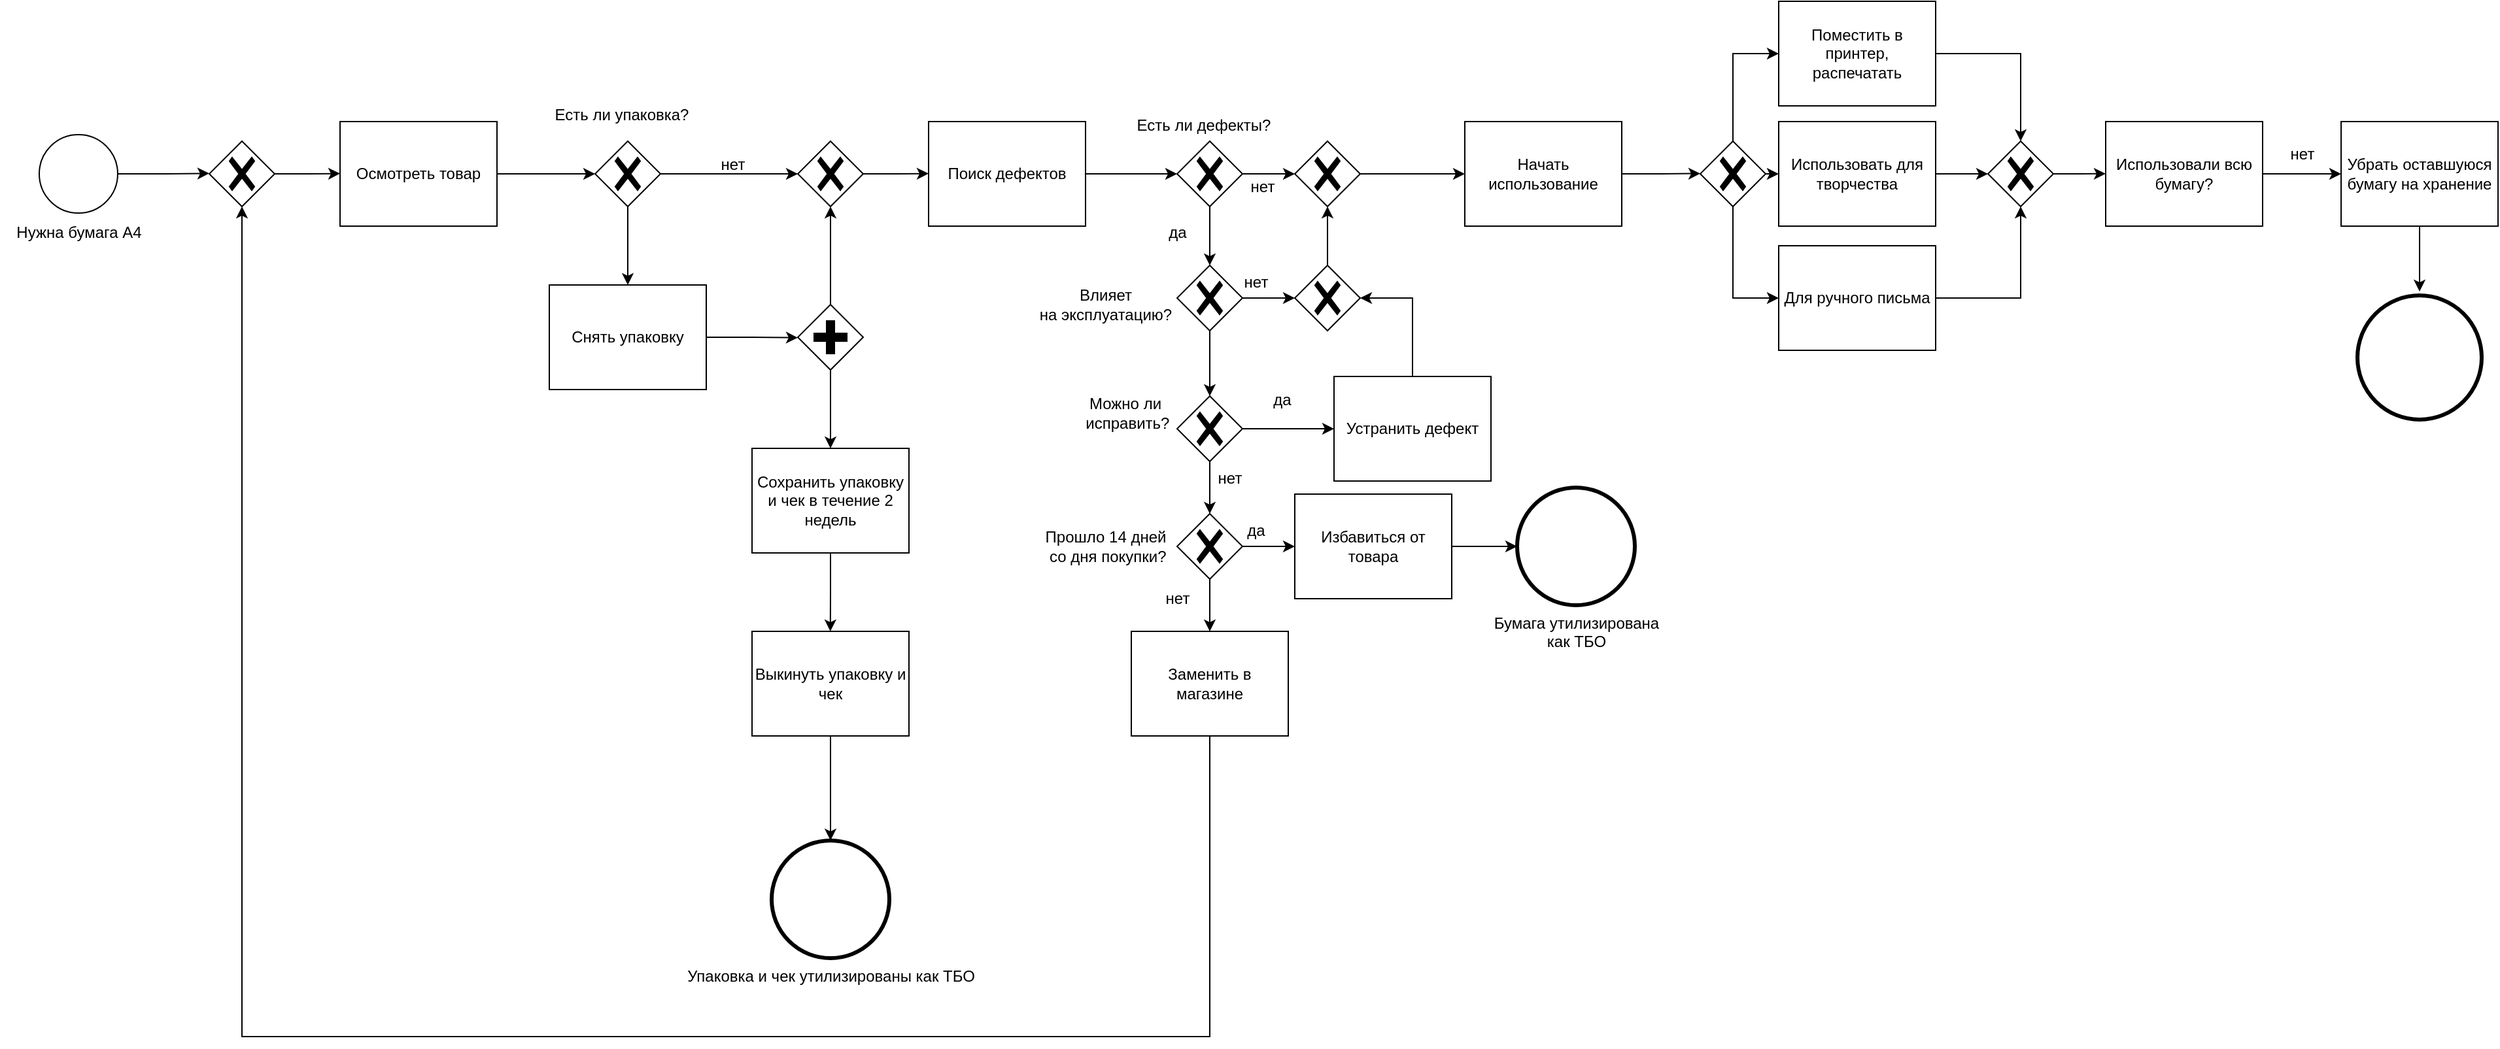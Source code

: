 <mxfile version="26.2.12">
  <diagram name="Страница — 1" id="5N9X3Y17L_XoEcSVhi0d">
    <mxGraphModel dx="1952" dy="878" grid="1" gridSize="10" guides="1" tooltips="1" connect="1" arrows="1" fold="1" page="1" pageScale="1" pageWidth="827" pageHeight="1169" math="0" shadow="0">
      <root>
        <mxCell id="0" />
        <mxCell id="1" parent="0" />
        <mxCell id="ITbkGFI6erBc72IIZBpy-7" style="edgeStyle=orthogonalEdgeStyle;rounded=0;orthogonalLoop=1;jettySize=auto;html=1;exitX=1;exitY=0.5;exitDx=0;exitDy=0;" edge="1" parent="1" source="wK_ba-2Pib_sXPPsbPto-1">
          <mxGeometry relative="1" as="geometry">
            <mxPoint x="180" y="269.667" as="targetPoint" />
          </mxGeometry>
        </mxCell>
        <mxCell id="wK_ba-2Pib_sXPPsbPto-1" value="" style="ellipse;whiteSpace=wrap;html=1;aspect=fixed;" parent="1" vertex="1">
          <mxGeometry x="50" y="240" width="60" height="60" as="geometry" />
        </mxCell>
        <mxCell id="wK_ba-2Pib_sXPPsbPto-3" value="&lt;div&gt;Нужна бумага А4&lt;/div&gt;" style="text;html=1;align=center;verticalAlign=middle;resizable=0;points=[];autosize=1;strokeColor=none;fillColor=none;rounded=0;" parent="1" vertex="1">
          <mxGeometry x="20" y="300" width="120" height="30" as="geometry" />
        </mxCell>
        <mxCell id="ITbkGFI6erBc72IIZBpy-9" style="edgeStyle=orthogonalEdgeStyle;rounded=0;orthogonalLoop=1;jettySize=auto;html=1;exitX=1;exitY=0.5;exitDx=0;exitDy=0;exitPerimeter=0;" edge="1" parent="1" source="ITbkGFI6erBc72IIZBpy-8">
          <mxGeometry relative="1" as="geometry">
            <mxPoint x="280.0" y="269.778" as="targetPoint" />
          </mxGeometry>
        </mxCell>
        <mxCell id="ITbkGFI6erBc72IIZBpy-8" value="" style="points=[[0.25,0.25,0],[0.5,0,0],[0.75,0.25,0],[1,0.5,0],[0.75,0.75,0],[0.5,1,0],[0.25,0.75,0],[0,0.5,0]];shape=mxgraph.bpmn.gateway2;html=1;verticalLabelPosition=bottom;labelBackgroundColor=#ffffff;verticalAlign=top;align=center;perimeter=rhombusPerimeter;outlineConnect=0;outline=none;symbol=none;gwType=exclusive;" vertex="1" parent="1">
          <mxGeometry x="180" y="245" width="50" height="50" as="geometry" />
        </mxCell>
        <mxCell id="ITbkGFI6erBc72IIZBpy-10" value="Осмотреть товар" style="points=[[0.25,0,0],[0.5,0,0],[0.75,0,0],[1,0.25,0],[1,0.5,0],[1,0.75,0],[0.75,1,0],[0.5,1,0],[0.25,1,0],[0,0.75,0],[0,0.5,0],[0,0.25,0]];shape=mxgraph.bpmn.task2;whiteSpace=wrap;rectStyle=rounded;size=10;html=1;container=1;expand=0;collapsible=0;taskMarker=abstract;" vertex="1" parent="1">
          <mxGeometry x="280" y="230" width="120" height="80" as="geometry" />
        </mxCell>
        <mxCell id="ITbkGFI6erBc72IIZBpy-12" value="" style="points=[[0.25,0.25,0],[0.5,0,0],[0.75,0.25,0],[1,0.5,0],[0.75,0.75,0],[0.5,1,0],[0.25,0.75,0],[0,0.5,0]];shape=mxgraph.bpmn.gateway2;html=1;verticalLabelPosition=bottom;labelBackgroundColor=#ffffff;verticalAlign=top;align=center;perimeter=rhombusPerimeter;outlineConnect=0;outline=none;symbol=none;gwType=exclusive;" vertex="1" parent="1">
          <mxGeometry x="475" y="245" width="50" height="50" as="geometry" />
        </mxCell>
        <mxCell id="ITbkGFI6erBc72IIZBpy-16" style="edgeStyle=orthogonalEdgeStyle;rounded=0;orthogonalLoop=1;jettySize=auto;html=1;exitX=1;exitY=0.5;exitDx=0;exitDy=0;exitPerimeter=0;" edge="1" parent="1" source="ITbkGFI6erBc72IIZBpy-15">
          <mxGeometry relative="1" as="geometry">
            <mxPoint x="630" y="395.333" as="targetPoint" />
          </mxGeometry>
        </mxCell>
        <mxCell id="ITbkGFI6erBc72IIZBpy-15" value="Снять упаковку" style="points=[[0.25,0,0],[0.5,0,0],[0.75,0,0],[1,0.25,0],[1,0.5,0],[1,0.75,0],[0.75,1,0],[0.5,1,0],[0.25,1,0],[0,0.75,0],[0,0.5,0],[0,0.25,0]];shape=mxgraph.bpmn.task2;whiteSpace=wrap;rectStyle=rounded;size=10;html=1;container=1;expand=0;collapsible=0;taskMarker=abstract;" vertex="1" parent="1">
          <mxGeometry x="440" y="355" width="120" height="80" as="geometry" />
        </mxCell>
        <mxCell id="ITbkGFI6erBc72IIZBpy-18" style="edgeStyle=orthogonalEdgeStyle;rounded=0;orthogonalLoop=1;jettySize=auto;html=1;" edge="1" parent="1" source="ITbkGFI6erBc72IIZBpy-17">
          <mxGeometry relative="1" as="geometry">
            <mxPoint x="655" y="480" as="targetPoint" />
          </mxGeometry>
        </mxCell>
        <mxCell id="ITbkGFI6erBc72IIZBpy-30" style="edgeStyle=orthogonalEdgeStyle;rounded=0;orthogonalLoop=1;jettySize=auto;html=1;" edge="1" parent="1" source="ITbkGFI6erBc72IIZBpy-17" target="ITbkGFI6erBc72IIZBpy-28">
          <mxGeometry relative="1" as="geometry" />
        </mxCell>
        <mxCell id="ITbkGFI6erBc72IIZBpy-17" value="" style="points=[[0.25,0.25,0],[0.5,0,0],[0.75,0.25,0],[1,0.5,0],[0.75,0.75,0],[0.5,1,0],[0.25,0.75,0],[0,0.5,0]];shape=mxgraph.bpmn.gateway2;html=1;verticalLabelPosition=bottom;labelBackgroundColor=#ffffff;verticalAlign=top;align=center;perimeter=rhombusPerimeter;outlineConnect=0;outline=none;symbol=none;gwType=parallel;" vertex="1" parent="1">
          <mxGeometry x="630" y="370" width="50" height="50" as="geometry" />
        </mxCell>
        <mxCell id="ITbkGFI6erBc72IIZBpy-20" style="edgeStyle=orthogonalEdgeStyle;rounded=0;orthogonalLoop=1;jettySize=auto;html=1;exitX=0.5;exitY=1;exitDx=0;exitDy=0;exitPerimeter=0;" edge="1" parent="1" source="ITbkGFI6erBc72IIZBpy-19">
          <mxGeometry relative="1" as="geometry">
            <mxPoint x="654.889" y="620" as="targetPoint" />
          </mxGeometry>
        </mxCell>
        <mxCell id="ITbkGFI6erBc72IIZBpy-19" value="Сохранить упаковку и чек в течение 2 недель" style="points=[[0.25,0,0],[0.5,0,0],[0.75,0,0],[1,0.25,0],[1,0.5,0],[1,0.75,0],[0.75,1,0],[0.5,1,0],[0.25,1,0],[0,0.75,0],[0,0.5,0],[0,0.25,0]];shape=mxgraph.bpmn.task2;whiteSpace=wrap;rectStyle=rounded;size=10;html=1;container=1;expand=0;collapsible=0;taskMarker=abstract;" vertex="1" parent="1">
          <mxGeometry x="595" y="480" width="120" height="80" as="geometry" />
        </mxCell>
        <mxCell id="ITbkGFI6erBc72IIZBpy-22" style="edgeStyle=orthogonalEdgeStyle;rounded=0;orthogonalLoop=1;jettySize=auto;html=1;" edge="1" parent="1" source="ITbkGFI6erBc72IIZBpy-21">
          <mxGeometry relative="1" as="geometry">
            <mxPoint x="655" y="780" as="targetPoint" />
          </mxGeometry>
        </mxCell>
        <mxCell id="ITbkGFI6erBc72IIZBpy-21" value="Выкинуть упаковку и чек" style="points=[[0.25,0,0],[0.5,0,0],[0.75,0,0],[1,0.25,0],[1,0.5,0],[1,0.75,0],[0.75,1,0],[0.5,1,0],[0.25,1,0],[0,0.75,0],[0,0.5,0],[0,0.25,0]];shape=mxgraph.bpmn.task2;whiteSpace=wrap;rectStyle=rounded;size=10;html=1;container=1;expand=0;collapsible=0;taskMarker=abstract;" vertex="1" parent="1">
          <mxGeometry x="595" y="620" width="120" height="80" as="geometry" />
        </mxCell>
        <mxCell id="ITbkGFI6erBc72IIZBpy-24" value="Упаковка и чек утилизированы как ТБО&lt;div&gt;&lt;br&gt;&lt;/div&gt;" style="points=[[0.145,0.145,0],[0.5,0,0],[0.855,0.145,0],[1,0.5,0],[0.855,0.855,0],[0.5,1,0],[0.145,0.855,0],[0,0.5,0]];shape=mxgraph.bpmn.event;html=1;verticalLabelPosition=bottom;labelBackgroundColor=#ffffff;verticalAlign=top;align=center;perimeter=ellipsePerimeter;outlineConnect=0;aspect=fixed;outline=end;symbol=terminate2;" vertex="1" parent="1">
          <mxGeometry x="610" y="780" width="90" height="90" as="geometry" />
        </mxCell>
        <mxCell id="ITbkGFI6erBc72IIZBpy-25" style="edgeStyle=orthogonalEdgeStyle;rounded=0;orthogonalLoop=1;jettySize=auto;html=1;entryX=0.5;entryY=0;entryDx=0;entryDy=0;entryPerimeter=0;" edge="1" parent="1" source="ITbkGFI6erBc72IIZBpy-12" target="ITbkGFI6erBc72IIZBpy-15">
          <mxGeometry relative="1" as="geometry" />
        </mxCell>
        <mxCell id="ITbkGFI6erBc72IIZBpy-26" style="edgeStyle=orthogonalEdgeStyle;rounded=0;orthogonalLoop=1;jettySize=auto;html=1;exitX=1;exitY=0.5;exitDx=0;exitDy=0;exitPerimeter=0;entryX=0;entryY=0.5;entryDx=0;entryDy=0;entryPerimeter=0;" edge="1" parent="1" source="ITbkGFI6erBc72IIZBpy-10" target="ITbkGFI6erBc72IIZBpy-12">
          <mxGeometry relative="1" as="geometry" />
        </mxCell>
        <mxCell id="ITbkGFI6erBc72IIZBpy-27" value="Есть ли упаковка?" style="text;html=1;align=center;verticalAlign=middle;resizable=0;points=[];autosize=1;strokeColor=none;fillColor=none;" vertex="1" parent="1">
          <mxGeometry x="430" y="210" width="130" height="30" as="geometry" />
        </mxCell>
        <mxCell id="ITbkGFI6erBc72IIZBpy-32" style="edgeStyle=orthogonalEdgeStyle;rounded=0;orthogonalLoop=1;jettySize=auto;html=1;exitX=1;exitY=0.5;exitDx=0;exitDy=0;exitPerimeter=0;" edge="1" parent="1" source="ITbkGFI6erBc72IIZBpy-28">
          <mxGeometry relative="1" as="geometry">
            <mxPoint x="730" y="269.75" as="targetPoint" />
          </mxGeometry>
        </mxCell>
        <mxCell id="ITbkGFI6erBc72IIZBpy-28" value="" style="points=[[0.25,0.25,0],[0.5,0,0],[0.75,0.25,0],[1,0.5,0],[0.75,0.75,0],[0.5,1,0],[0.25,0.75,0],[0,0.5,0]];shape=mxgraph.bpmn.gateway2;html=1;verticalLabelPosition=bottom;labelBackgroundColor=#ffffff;verticalAlign=top;align=center;perimeter=rhombusPerimeter;outlineConnect=0;outline=none;symbol=none;gwType=exclusive;" vertex="1" parent="1">
          <mxGeometry x="630" y="245" width="50" height="50" as="geometry" />
        </mxCell>
        <mxCell id="ITbkGFI6erBc72IIZBpy-29" style="edgeStyle=orthogonalEdgeStyle;rounded=0;orthogonalLoop=1;jettySize=auto;html=1;exitX=1;exitY=0.5;exitDx=0;exitDy=0;exitPerimeter=0;entryX=0;entryY=0.5;entryDx=0;entryDy=0;entryPerimeter=0;" edge="1" parent="1" source="ITbkGFI6erBc72IIZBpy-12" target="ITbkGFI6erBc72IIZBpy-28">
          <mxGeometry relative="1" as="geometry" />
        </mxCell>
        <mxCell id="ITbkGFI6erBc72IIZBpy-31" value="нет" style="text;html=1;align=center;verticalAlign=middle;resizable=0;points=[];autosize=1;strokeColor=none;fillColor=none;" vertex="1" parent="1">
          <mxGeometry x="560" y="248" width="40" height="30" as="geometry" />
        </mxCell>
        <mxCell id="ITbkGFI6erBc72IIZBpy-33" value="Поиск дефектов" style="points=[[0.25,0,0],[0.5,0,0],[0.75,0,0],[1,0.25,0],[1,0.5,0],[1,0.75,0],[0.75,1,0],[0.5,1,0],[0.25,1,0],[0,0.75,0],[0,0.5,0],[0,0.25,0]];shape=mxgraph.bpmn.task2;whiteSpace=wrap;rectStyle=rounded;size=10;html=1;container=1;expand=0;collapsible=0;taskMarker=abstract;" vertex="1" parent="1">
          <mxGeometry x="730" y="230" width="120" height="80" as="geometry" />
        </mxCell>
        <mxCell id="ITbkGFI6erBc72IIZBpy-37" style="edgeStyle=orthogonalEdgeStyle;rounded=0;orthogonalLoop=1;jettySize=auto;html=1;" edge="1" parent="1" source="ITbkGFI6erBc72IIZBpy-34">
          <mxGeometry relative="1" as="geometry">
            <mxPoint x="945" y="340" as="targetPoint" />
          </mxGeometry>
        </mxCell>
        <mxCell id="ITbkGFI6erBc72IIZBpy-38" style="edgeStyle=orthogonalEdgeStyle;rounded=0;orthogonalLoop=1;jettySize=auto;html=1;" edge="1" parent="1" source="ITbkGFI6erBc72IIZBpy-34">
          <mxGeometry relative="1" as="geometry">
            <mxPoint x="1010" y="270" as="targetPoint" />
          </mxGeometry>
        </mxCell>
        <mxCell id="ITbkGFI6erBc72IIZBpy-34" value="" style="points=[[0.25,0.25,0],[0.5,0,0],[0.75,0.25,0],[1,0.5,0],[0.75,0.75,0],[0.5,1,0],[0.25,0.75,0],[0,0.5,0]];shape=mxgraph.bpmn.gateway2;html=1;verticalLabelPosition=bottom;labelBackgroundColor=#ffffff;verticalAlign=top;align=center;perimeter=rhombusPerimeter;outlineConnect=0;outline=none;symbol=none;gwType=exclusive;" vertex="1" parent="1">
          <mxGeometry x="920" y="245" width="50" height="50" as="geometry" />
        </mxCell>
        <mxCell id="ITbkGFI6erBc72IIZBpy-35" style="edgeStyle=orthogonalEdgeStyle;rounded=0;orthogonalLoop=1;jettySize=auto;html=1;exitX=1;exitY=0.5;exitDx=0;exitDy=0;exitPerimeter=0;entryX=0;entryY=0.5;entryDx=0;entryDy=0;entryPerimeter=0;" edge="1" parent="1" source="ITbkGFI6erBc72IIZBpy-33" target="ITbkGFI6erBc72IIZBpy-34">
          <mxGeometry relative="1" as="geometry" />
        </mxCell>
        <mxCell id="ITbkGFI6erBc72IIZBpy-36" value="Есть ли дефекты?" style="text;html=1;align=center;verticalAlign=middle;resizable=0;points=[];autosize=1;strokeColor=none;fillColor=none;" vertex="1" parent="1">
          <mxGeometry x="875" y="218" width="130" height="30" as="geometry" />
        </mxCell>
        <mxCell id="ITbkGFI6erBc72IIZBpy-72" style="edgeStyle=orthogonalEdgeStyle;rounded=0;orthogonalLoop=1;jettySize=auto;html=1;exitX=1;exitY=0.5;exitDx=0;exitDy=0;exitPerimeter=0;" edge="1" parent="1" source="ITbkGFI6erBc72IIZBpy-39">
          <mxGeometry relative="1" as="geometry">
            <mxPoint x="1140" y="270" as="targetPoint" />
          </mxGeometry>
        </mxCell>
        <mxCell id="ITbkGFI6erBc72IIZBpy-39" value="" style="points=[[0.25,0.25,0],[0.5,0,0],[0.75,0.25,0],[1,0.5,0],[0.75,0.75,0],[0.5,1,0],[0.25,0.75,0],[0,0.5,0]];shape=mxgraph.bpmn.gateway2;html=1;verticalLabelPosition=bottom;labelBackgroundColor=#ffffff;verticalAlign=top;align=center;perimeter=rhombusPerimeter;outlineConnect=0;outline=none;symbol=none;gwType=exclusive;" vertex="1" parent="1">
          <mxGeometry x="1010" y="245" width="50" height="50" as="geometry" />
        </mxCell>
        <mxCell id="ITbkGFI6erBc72IIZBpy-43" style="edgeStyle=orthogonalEdgeStyle;rounded=0;orthogonalLoop=1;jettySize=auto;html=1;exitX=1;exitY=0.5;exitDx=0;exitDy=0;exitPerimeter=0;" edge="1" parent="1" source="ITbkGFI6erBc72IIZBpy-40" target="ITbkGFI6erBc72IIZBpy-41">
          <mxGeometry relative="1" as="geometry" />
        </mxCell>
        <mxCell id="ITbkGFI6erBc72IIZBpy-44" style="edgeStyle=orthogonalEdgeStyle;rounded=0;orthogonalLoop=1;jettySize=auto;html=1;exitX=0.5;exitY=1;exitDx=0;exitDy=0;exitPerimeter=0;" edge="1" parent="1" source="ITbkGFI6erBc72IIZBpy-40">
          <mxGeometry relative="1" as="geometry">
            <mxPoint x="945" y="440" as="targetPoint" />
          </mxGeometry>
        </mxCell>
        <mxCell id="ITbkGFI6erBc72IIZBpy-40" value="" style="points=[[0.25,0.25,0],[0.5,0,0],[0.75,0.25,0],[1,0.5,0],[0.75,0.75,0],[0.5,1,0],[0.25,0.75,0],[0,0.5,0]];shape=mxgraph.bpmn.gateway2;html=1;verticalLabelPosition=bottom;labelBackgroundColor=#ffffff;verticalAlign=top;align=center;perimeter=rhombusPerimeter;outlineConnect=0;outline=none;symbol=none;gwType=exclusive;" vertex="1" parent="1">
          <mxGeometry x="920" y="340" width="50" height="50" as="geometry" />
        </mxCell>
        <mxCell id="ITbkGFI6erBc72IIZBpy-41" value="" style="points=[[0.25,0.25,0],[0.5,0,0],[0.75,0.25,0],[1,0.5,0],[0.75,0.75,0],[0.5,1,0],[0.25,0.75,0],[0,0.5,0]];shape=mxgraph.bpmn.gateway2;html=1;verticalLabelPosition=bottom;labelBackgroundColor=#ffffff;verticalAlign=top;align=center;perimeter=rhombusPerimeter;outlineConnect=0;outline=none;symbol=none;gwType=exclusive;" vertex="1" parent="1">
          <mxGeometry x="1010" y="340" width="50" height="50" as="geometry" />
        </mxCell>
        <mxCell id="ITbkGFI6erBc72IIZBpy-58" style="edgeStyle=orthogonalEdgeStyle;rounded=0;orthogonalLoop=1;jettySize=auto;html=1;exitX=0.5;exitY=1;exitDx=0;exitDy=0;exitPerimeter=0;" edge="1" parent="1" source="ITbkGFI6erBc72IIZBpy-45">
          <mxGeometry relative="1" as="geometry">
            <mxPoint x="945" y="530" as="targetPoint" />
          </mxGeometry>
        </mxCell>
        <mxCell id="ITbkGFI6erBc72IIZBpy-45" value="" style="points=[[0.25,0.25,0],[0.5,0,0],[0.75,0.25,0],[1,0.5,0],[0.75,0.75,0],[0.5,1,0],[0.25,0.75,0],[0,0.5,0]];shape=mxgraph.bpmn.gateway2;html=1;verticalLabelPosition=bottom;labelBackgroundColor=#ffffff;verticalAlign=top;align=center;perimeter=rhombusPerimeter;outlineConnect=0;outline=none;symbol=none;gwType=exclusive;" vertex="1" parent="1">
          <mxGeometry x="920" y="440" width="50" height="50" as="geometry" />
        </mxCell>
        <mxCell id="ITbkGFI6erBc72IIZBpy-47" value="Устранить дефект" style="points=[[0.25,0,0],[0.5,0,0],[0.75,0,0],[1,0.25,0],[1,0.5,0],[1,0.75,0],[0.75,1,0],[0.5,1,0],[0.25,1,0],[0,0.75,0],[0,0.5,0],[0,0.25,0]];shape=mxgraph.bpmn.task2;whiteSpace=wrap;rectStyle=rounded;size=10;html=1;container=1;expand=0;collapsible=0;taskMarker=abstract;" vertex="1" parent="1">
          <mxGeometry x="1040" y="425" width="120" height="80" as="geometry" />
        </mxCell>
        <mxCell id="ITbkGFI6erBc72IIZBpy-48" style="edgeStyle=orthogonalEdgeStyle;rounded=0;orthogonalLoop=1;jettySize=auto;html=1;exitX=1;exitY=0.5;exitDx=0;exitDy=0;exitPerimeter=0;entryX=0;entryY=0.5;entryDx=0;entryDy=0;entryPerimeter=0;" edge="1" parent="1" source="ITbkGFI6erBc72IIZBpy-45" target="ITbkGFI6erBc72IIZBpy-47">
          <mxGeometry relative="1" as="geometry" />
        </mxCell>
        <mxCell id="ITbkGFI6erBc72IIZBpy-49" style="edgeStyle=orthogonalEdgeStyle;rounded=0;orthogonalLoop=1;jettySize=auto;html=1;entryX=1;entryY=0.5;entryDx=0;entryDy=0;entryPerimeter=0;" edge="1" parent="1" source="ITbkGFI6erBc72IIZBpy-47" target="ITbkGFI6erBc72IIZBpy-41">
          <mxGeometry relative="1" as="geometry" />
        </mxCell>
        <mxCell id="ITbkGFI6erBc72IIZBpy-50" value="да" style="text;html=1;align=center;verticalAlign=middle;resizable=0;points=[];autosize=1;strokeColor=none;fillColor=none;" vertex="1" parent="1">
          <mxGeometry x="980" y="428" width="40" height="30" as="geometry" />
        </mxCell>
        <mxCell id="ITbkGFI6erBc72IIZBpy-51" value="Можно ли&lt;br&gt;&amp;nbsp;исправить?" style="text;html=1;align=center;verticalAlign=middle;resizable=0;points=[];autosize=1;strokeColor=none;fillColor=none;" vertex="1" parent="1">
          <mxGeometry x="835" y="433" width="90" height="40" as="geometry" />
        </mxCell>
        <mxCell id="ITbkGFI6erBc72IIZBpy-52" value="Влияет &lt;br&gt;на эксплуатацию?" style="text;html=1;align=center;verticalAlign=middle;resizable=0;points=[];autosize=1;strokeColor=none;fillColor=none;" vertex="1" parent="1">
          <mxGeometry x="805" y="350" width="120" height="40" as="geometry" />
        </mxCell>
        <mxCell id="ITbkGFI6erBc72IIZBpy-53" value="да" style="text;html=1;align=center;verticalAlign=middle;resizable=0;points=[];autosize=1;strokeColor=none;fillColor=none;" vertex="1" parent="1">
          <mxGeometry x="900" y="300" width="40" height="30" as="geometry" />
        </mxCell>
        <mxCell id="ITbkGFI6erBc72IIZBpy-55" value="нет" style="text;html=1;align=center;verticalAlign=middle;resizable=0;points=[];autosize=1;strokeColor=none;fillColor=none;" vertex="1" parent="1">
          <mxGeometry x="965" y="265" width="40" height="30" as="geometry" />
        </mxCell>
        <mxCell id="ITbkGFI6erBc72IIZBpy-56" value="нет" style="text;html=1;align=center;verticalAlign=middle;resizable=0;points=[];autosize=1;strokeColor=none;fillColor=none;" vertex="1" parent="1">
          <mxGeometry x="960" y="338" width="40" height="30" as="geometry" />
        </mxCell>
        <mxCell id="ITbkGFI6erBc72IIZBpy-57" style="edgeStyle=orthogonalEdgeStyle;rounded=0;orthogonalLoop=1;jettySize=auto;html=1;exitX=0.5;exitY=0;exitDx=0;exitDy=0;exitPerimeter=0;entryX=0.5;entryY=1;entryDx=0;entryDy=0;entryPerimeter=0;" edge="1" parent="1" source="ITbkGFI6erBc72IIZBpy-41" target="ITbkGFI6erBc72IIZBpy-39">
          <mxGeometry relative="1" as="geometry" />
        </mxCell>
        <mxCell id="ITbkGFI6erBc72IIZBpy-63" style="edgeStyle=orthogonalEdgeStyle;rounded=0;orthogonalLoop=1;jettySize=auto;html=1;exitX=1;exitY=0.5;exitDx=0;exitDy=0;exitPerimeter=0;" edge="1" parent="1" source="ITbkGFI6erBc72IIZBpy-59">
          <mxGeometry relative="1" as="geometry">
            <mxPoint x="1010" y="555" as="targetPoint" />
          </mxGeometry>
        </mxCell>
        <mxCell id="ITbkGFI6erBc72IIZBpy-68" style="edgeStyle=orthogonalEdgeStyle;rounded=0;orthogonalLoop=1;jettySize=auto;html=1;exitX=0.5;exitY=1;exitDx=0;exitDy=0;exitPerimeter=0;" edge="1" parent="1" source="ITbkGFI6erBc72IIZBpy-59">
          <mxGeometry relative="1" as="geometry">
            <mxPoint x="945" y="620" as="targetPoint" />
          </mxGeometry>
        </mxCell>
        <mxCell id="ITbkGFI6erBc72IIZBpy-59" value="" style="points=[[0.25,0.25,0],[0.5,0,0],[0.75,0.25,0],[1,0.5,0],[0.75,0.75,0],[0.5,1,0],[0.25,0.75,0],[0,0.5,0]];shape=mxgraph.bpmn.gateway2;html=1;verticalLabelPosition=bottom;labelBackgroundColor=#ffffff;verticalAlign=top;align=center;perimeter=rhombusPerimeter;outlineConnect=0;outline=none;symbol=none;gwType=exclusive;" vertex="1" parent="1">
          <mxGeometry x="920" y="530" width="50" height="50" as="geometry" />
        </mxCell>
        <mxCell id="ITbkGFI6erBc72IIZBpy-61" value="Прошло 14 дней&lt;br&gt;&amp;nbsp;со дня покупки?" style="text;html=1;align=center;verticalAlign=middle;resizable=0;points=[];autosize=1;strokeColor=none;fillColor=none;" vertex="1" parent="1">
          <mxGeometry x="805" y="535" width="120" height="40" as="geometry" />
        </mxCell>
        <mxCell id="ITbkGFI6erBc72IIZBpy-62" value="нет" style="text;html=1;align=center;verticalAlign=middle;resizable=0;points=[];autosize=1;strokeColor=none;fillColor=none;" vertex="1" parent="1">
          <mxGeometry x="940" y="488" width="40" height="30" as="geometry" />
        </mxCell>
        <mxCell id="ITbkGFI6erBc72IIZBpy-64" value="да" style="text;html=1;align=center;verticalAlign=middle;resizable=0;points=[];autosize=1;strokeColor=none;fillColor=none;" vertex="1" parent="1">
          <mxGeometry x="960" y="528" width="40" height="30" as="geometry" />
        </mxCell>
        <mxCell id="ITbkGFI6erBc72IIZBpy-66" style="edgeStyle=orthogonalEdgeStyle;rounded=0;orthogonalLoop=1;jettySize=auto;html=1;exitX=1;exitY=0.5;exitDx=0;exitDy=0;exitPerimeter=0;" edge="1" parent="1" source="ITbkGFI6erBc72IIZBpy-65">
          <mxGeometry relative="1" as="geometry">
            <mxPoint x="1180" y="555" as="targetPoint" />
          </mxGeometry>
        </mxCell>
        <mxCell id="ITbkGFI6erBc72IIZBpy-65" value="Избавиться от товара" style="points=[[0.25,0,0],[0.5,0,0],[0.75,0,0],[1,0.25,0],[1,0.5,0],[1,0.75,0],[0.75,1,0],[0.5,1,0],[0.25,1,0],[0,0.75,0],[0,0.5,0],[0,0.25,0]];shape=mxgraph.bpmn.task2;whiteSpace=wrap;rectStyle=rounded;size=10;html=1;container=1;expand=0;collapsible=0;taskMarker=abstract;" vertex="1" parent="1">
          <mxGeometry x="1010" y="515" width="120" height="80" as="geometry" />
        </mxCell>
        <mxCell id="ITbkGFI6erBc72IIZBpy-67" value="Бумага утилизирована&lt;br&gt;как ТБО" style="points=[[0.145,0.145,0],[0.5,0,0],[0.855,0.145,0],[1,0.5,0],[0.855,0.855,0],[0.5,1,0],[0.145,0.855,0],[0,0.5,0]];shape=mxgraph.bpmn.event;html=1;verticalLabelPosition=bottom;labelBackgroundColor=#ffffff;verticalAlign=top;align=center;perimeter=ellipsePerimeter;outlineConnect=0;aspect=fixed;outline=end;symbol=terminate2;" vertex="1" parent="1">
          <mxGeometry x="1180" y="510" width="90" height="90" as="geometry" />
        </mxCell>
        <mxCell id="ITbkGFI6erBc72IIZBpy-69" value="нет" style="text;html=1;align=center;verticalAlign=middle;resizable=0;points=[];autosize=1;strokeColor=none;fillColor=none;" vertex="1" parent="1">
          <mxGeometry x="900" y="580" width="40" height="30" as="geometry" />
        </mxCell>
        <mxCell id="ITbkGFI6erBc72IIZBpy-70" value="Заменить в магазине" style="points=[[0.25,0,0],[0.5,0,0],[0.75,0,0],[1,0.25,0],[1,0.5,0],[1,0.75,0],[0.75,1,0],[0.5,1,0],[0.25,1,0],[0,0.75,0],[0,0.5,0],[0,0.25,0]];shape=mxgraph.bpmn.task2;whiteSpace=wrap;rectStyle=rounded;size=10;html=1;container=1;expand=0;collapsible=0;taskMarker=abstract;" vertex="1" parent="1">
          <mxGeometry x="885" y="620" width="120" height="80" as="geometry" />
        </mxCell>
        <mxCell id="ITbkGFI6erBc72IIZBpy-71" style="edgeStyle=orthogonalEdgeStyle;rounded=0;orthogonalLoop=1;jettySize=auto;html=1;exitX=0.5;exitY=1;exitDx=0;exitDy=0;exitPerimeter=0;entryX=0.5;entryY=1;entryDx=0;entryDy=0;entryPerimeter=0;" edge="1" parent="1" source="ITbkGFI6erBc72IIZBpy-70" target="ITbkGFI6erBc72IIZBpy-8">
          <mxGeometry relative="1" as="geometry">
            <Array as="points">
              <mxPoint x="945" y="930" />
              <mxPoint x="205" y="930" />
            </Array>
          </mxGeometry>
        </mxCell>
        <mxCell id="ITbkGFI6erBc72IIZBpy-83" style="edgeStyle=orthogonalEdgeStyle;rounded=0;orthogonalLoop=1;jettySize=auto;html=1;exitX=1;exitY=0.5;exitDx=0;exitDy=0;exitPerimeter=0;" edge="1" parent="1" source="ITbkGFI6erBc72IIZBpy-82">
          <mxGeometry relative="1" as="geometry">
            <mxPoint x="1320" y="269.75" as="targetPoint" />
          </mxGeometry>
        </mxCell>
        <mxCell id="ITbkGFI6erBc72IIZBpy-82" value="Начать использование" style="points=[[0.25,0,0],[0.5,0,0],[0.75,0,0],[1,0.25,0],[1,0.5,0],[1,0.75,0],[0.75,1,0],[0.5,1,0],[0.25,1,0],[0,0.75,0],[0,0.5,0],[0,0.25,0]];shape=mxgraph.bpmn.task2;whiteSpace=wrap;rectStyle=rounded;size=10;html=1;container=1;expand=0;collapsible=0;taskMarker=abstract;" vertex="1" parent="1">
          <mxGeometry x="1140" y="230" width="120" height="80" as="geometry" />
        </mxCell>
        <mxCell id="ITbkGFI6erBc72IIZBpy-84" value="" style="points=[[0.25,0.25,0],[0.5,0,0],[0.75,0.25,0],[1,0.5,0],[0.75,0.75,0],[0.5,1,0],[0.25,0.75,0],[0,0.5,0]];shape=mxgraph.bpmn.gateway2;html=1;verticalLabelPosition=bottom;labelBackgroundColor=#ffffff;verticalAlign=top;align=center;perimeter=rhombusPerimeter;outlineConnect=0;outline=none;symbol=none;gwType=exclusive;" vertex="1" parent="1">
          <mxGeometry x="1320" y="245" width="50" height="50" as="geometry" />
        </mxCell>
        <mxCell id="ITbkGFI6erBc72IIZBpy-85" value="Поместить в принтер, распечатать" style="points=[[0.25,0,0],[0.5,0,0],[0.75,0,0],[1,0.25,0],[1,0.5,0],[1,0.75,0],[0.75,1,0],[0.5,1,0],[0.25,1,0],[0,0.75,0],[0,0.5,0],[0,0.25,0]];shape=mxgraph.bpmn.task2;whiteSpace=wrap;rectStyle=rounded;size=10;html=1;container=1;expand=0;collapsible=0;taskMarker=abstract;" vertex="1" parent="1">
          <mxGeometry x="1380" y="138" width="120" height="80" as="geometry" />
        </mxCell>
        <mxCell id="ITbkGFI6erBc72IIZBpy-86" value="Использовать для творчества" style="points=[[0.25,0,0],[0.5,0,0],[0.75,0,0],[1,0.25,0],[1,0.5,0],[1,0.75,0],[0.75,1,0],[0.5,1,0],[0.25,1,0],[0,0.75,0],[0,0.5,0],[0,0.25,0]];shape=mxgraph.bpmn.task2;whiteSpace=wrap;rectStyle=rounded;size=10;html=1;container=1;expand=0;collapsible=0;taskMarker=abstract;" vertex="1" parent="1">
          <mxGeometry x="1380" y="230" width="120" height="80" as="geometry" />
        </mxCell>
        <mxCell id="ITbkGFI6erBc72IIZBpy-87" value="Для ручного письма" style="points=[[0.25,0,0],[0.5,0,0],[0.75,0,0],[1,0.25,0],[1,0.5,0],[1,0.75,0],[0.75,1,0],[0.5,1,0],[0.25,1,0],[0,0.75,0],[0,0.5,0],[0,0.25,0]];shape=mxgraph.bpmn.task2;whiteSpace=wrap;rectStyle=rounded;size=10;html=1;container=1;expand=0;collapsible=0;taskMarker=abstract;" vertex="1" parent="1">
          <mxGeometry x="1380" y="325" width="120" height="80" as="geometry" />
        </mxCell>
        <mxCell id="ITbkGFI6erBc72IIZBpy-88" style="edgeStyle=orthogonalEdgeStyle;rounded=0;orthogonalLoop=1;jettySize=auto;html=1;exitX=0.5;exitY=0;exitDx=0;exitDy=0;exitPerimeter=0;entryX=0;entryY=0.5;entryDx=0;entryDy=0;entryPerimeter=0;" edge="1" parent="1" source="ITbkGFI6erBc72IIZBpy-84" target="ITbkGFI6erBc72IIZBpy-85">
          <mxGeometry relative="1" as="geometry" />
        </mxCell>
        <mxCell id="ITbkGFI6erBc72IIZBpy-89" style="edgeStyle=orthogonalEdgeStyle;rounded=0;orthogonalLoop=1;jettySize=auto;html=1;exitX=1;exitY=0.5;exitDx=0;exitDy=0;exitPerimeter=0;entryX=0;entryY=0.5;entryDx=0;entryDy=0;entryPerimeter=0;" edge="1" parent="1" source="ITbkGFI6erBc72IIZBpy-84" target="ITbkGFI6erBc72IIZBpy-86">
          <mxGeometry relative="1" as="geometry" />
        </mxCell>
        <mxCell id="ITbkGFI6erBc72IIZBpy-90" style="edgeStyle=orthogonalEdgeStyle;rounded=0;orthogonalLoop=1;jettySize=auto;html=1;exitX=0.5;exitY=1;exitDx=0;exitDy=0;exitPerimeter=0;entryX=0;entryY=0.5;entryDx=0;entryDy=0;entryPerimeter=0;" edge="1" parent="1" source="ITbkGFI6erBc72IIZBpy-84" target="ITbkGFI6erBc72IIZBpy-87">
          <mxGeometry relative="1" as="geometry" />
        </mxCell>
        <mxCell id="ITbkGFI6erBc72IIZBpy-95" style="edgeStyle=orthogonalEdgeStyle;rounded=0;orthogonalLoop=1;jettySize=auto;html=1;exitX=1;exitY=0.5;exitDx=0;exitDy=0;exitPerimeter=0;" edge="1" parent="1" source="ITbkGFI6erBc72IIZBpy-91">
          <mxGeometry relative="1" as="geometry">
            <mxPoint x="1630.0" y="269.882" as="targetPoint" />
          </mxGeometry>
        </mxCell>
        <mxCell id="ITbkGFI6erBc72IIZBpy-91" value="" style="points=[[0.25,0.25,0],[0.5,0,0],[0.75,0.25,0],[1,0.5,0],[0.75,0.75,0],[0.5,1,0],[0.25,0.75,0],[0,0.5,0]];shape=mxgraph.bpmn.gateway2;html=1;verticalLabelPosition=bottom;labelBackgroundColor=#ffffff;verticalAlign=top;align=center;perimeter=rhombusPerimeter;outlineConnect=0;outline=none;symbol=none;gwType=exclusive;" vertex="1" parent="1">
          <mxGeometry x="1540" y="245" width="50" height="50" as="geometry" />
        </mxCell>
        <mxCell id="ITbkGFI6erBc72IIZBpy-92" style="edgeStyle=orthogonalEdgeStyle;rounded=0;orthogonalLoop=1;jettySize=auto;html=1;entryX=0;entryY=0.5;entryDx=0;entryDy=0;entryPerimeter=0;" edge="1" parent="1" source="ITbkGFI6erBc72IIZBpy-86" target="ITbkGFI6erBc72IIZBpy-91">
          <mxGeometry relative="1" as="geometry" />
        </mxCell>
        <mxCell id="ITbkGFI6erBc72IIZBpy-93" style="edgeStyle=orthogonalEdgeStyle;rounded=0;orthogonalLoop=1;jettySize=auto;html=1;exitX=1;exitY=0.5;exitDx=0;exitDy=0;exitPerimeter=0;entryX=0.5;entryY=1;entryDx=0;entryDy=0;entryPerimeter=0;" edge="1" parent="1" source="ITbkGFI6erBc72IIZBpy-87" target="ITbkGFI6erBc72IIZBpy-91">
          <mxGeometry relative="1" as="geometry" />
        </mxCell>
        <mxCell id="ITbkGFI6erBc72IIZBpy-94" style="edgeStyle=orthogonalEdgeStyle;rounded=0;orthogonalLoop=1;jettySize=auto;html=1;entryX=0.5;entryY=0;entryDx=0;entryDy=0;entryPerimeter=0;" edge="1" parent="1" source="ITbkGFI6erBc72IIZBpy-85" target="ITbkGFI6erBc72IIZBpy-91">
          <mxGeometry relative="1" as="geometry" />
        </mxCell>
        <mxCell id="ITbkGFI6erBc72IIZBpy-97" style="edgeStyle=orthogonalEdgeStyle;rounded=0;orthogonalLoop=1;jettySize=auto;html=1;" edge="1" parent="1" source="ITbkGFI6erBc72IIZBpy-96">
          <mxGeometry relative="1" as="geometry">
            <mxPoint x="1810" y="270" as="targetPoint" />
          </mxGeometry>
        </mxCell>
        <mxCell id="ITbkGFI6erBc72IIZBpy-96" value="Использовали всю бумагу?" style="points=[[0.25,0,0],[0.5,0,0],[0.75,0,0],[1,0.25,0],[1,0.5,0],[1,0.75,0],[0.75,1,0],[0.5,1,0],[0.25,1,0],[0,0.75,0],[0,0.5,0],[0,0.25,0]];shape=mxgraph.bpmn.task2;whiteSpace=wrap;rectStyle=rounded;size=10;html=1;container=1;expand=0;collapsible=0;taskMarker=abstract;" vertex="1" parent="1">
          <mxGeometry x="1630" y="230" width="120" height="80" as="geometry" />
        </mxCell>
        <mxCell id="ITbkGFI6erBc72IIZBpy-100" style="edgeStyle=orthogonalEdgeStyle;rounded=0;orthogonalLoop=1;jettySize=auto;html=1;" edge="1" parent="1" source="ITbkGFI6erBc72IIZBpy-98">
          <mxGeometry relative="1" as="geometry">
            <mxPoint x="1870" y="360" as="targetPoint" />
          </mxGeometry>
        </mxCell>
        <mxCell id="ITbkGFI6erBc72IIZBpy-98" value="Убрать оставшуюся бумагу на хранение" style="points=[[0.25,0,0],[0.5,0,0],[0.75,0,0],[1,0.25,0],[1,0.5,0],[1,0.75,0],[0.75,1,0],[0.5,1,0],[0.25,1,0],[0,0.75,0],[0,0.5,0],[0,0.25,0]];shape=mxgraph.bpmn.task2;whiteSpace=wrap;rectStyle=rounded;size=10;html=1;container=1;expand=0;collapsible=0;taskMarker=abstract;" vertex="1" parent="1">
          <mxGeometry x="1810" y="230" width="120" height="80" as="geometry" />
        </mxCell>
        <mxCell id="ITbkGFI6erBc72IIZBpy-99" value="нет" style="text;html=1;align=center;verticalAlign=middle;resizable=0;points=[];autosize=1;strokeColor=none;fillColor=none;" vertex="1" parent="1">
          <mxGeometry x="1760" y="240" width="40" height="30" as="geometry" />
        </mxCell>
        <mxCell id="ITbkGFI6erBc72IIZBpy-101" value="" style="points=[[0.145,0.145,0],[0.5,0,0],[0.855,0.145,0],[1,0.5,0],[0.855,0.855,0],[0.5,1,0],[0.145,0.855,0],[0,0.5,0]];shape=mxgraph.bpmn.event;html=1;verticalLabelPosition=bottom;labelBackgroundColor=#ffffff;verticalAlign=top;align=center;perimeter=ellipsePerimeter;outlineConnect=0;aspect=fixed;outline=end;symbol=terminate2;" vertex="1" parent="1">
          <mxGeometry x="1822.5" y="363" width="95" height="95" as="geometry" />
        </mxCell>
      </root>
    </mxGraphModel>
  </diagram>
</mxfile>

